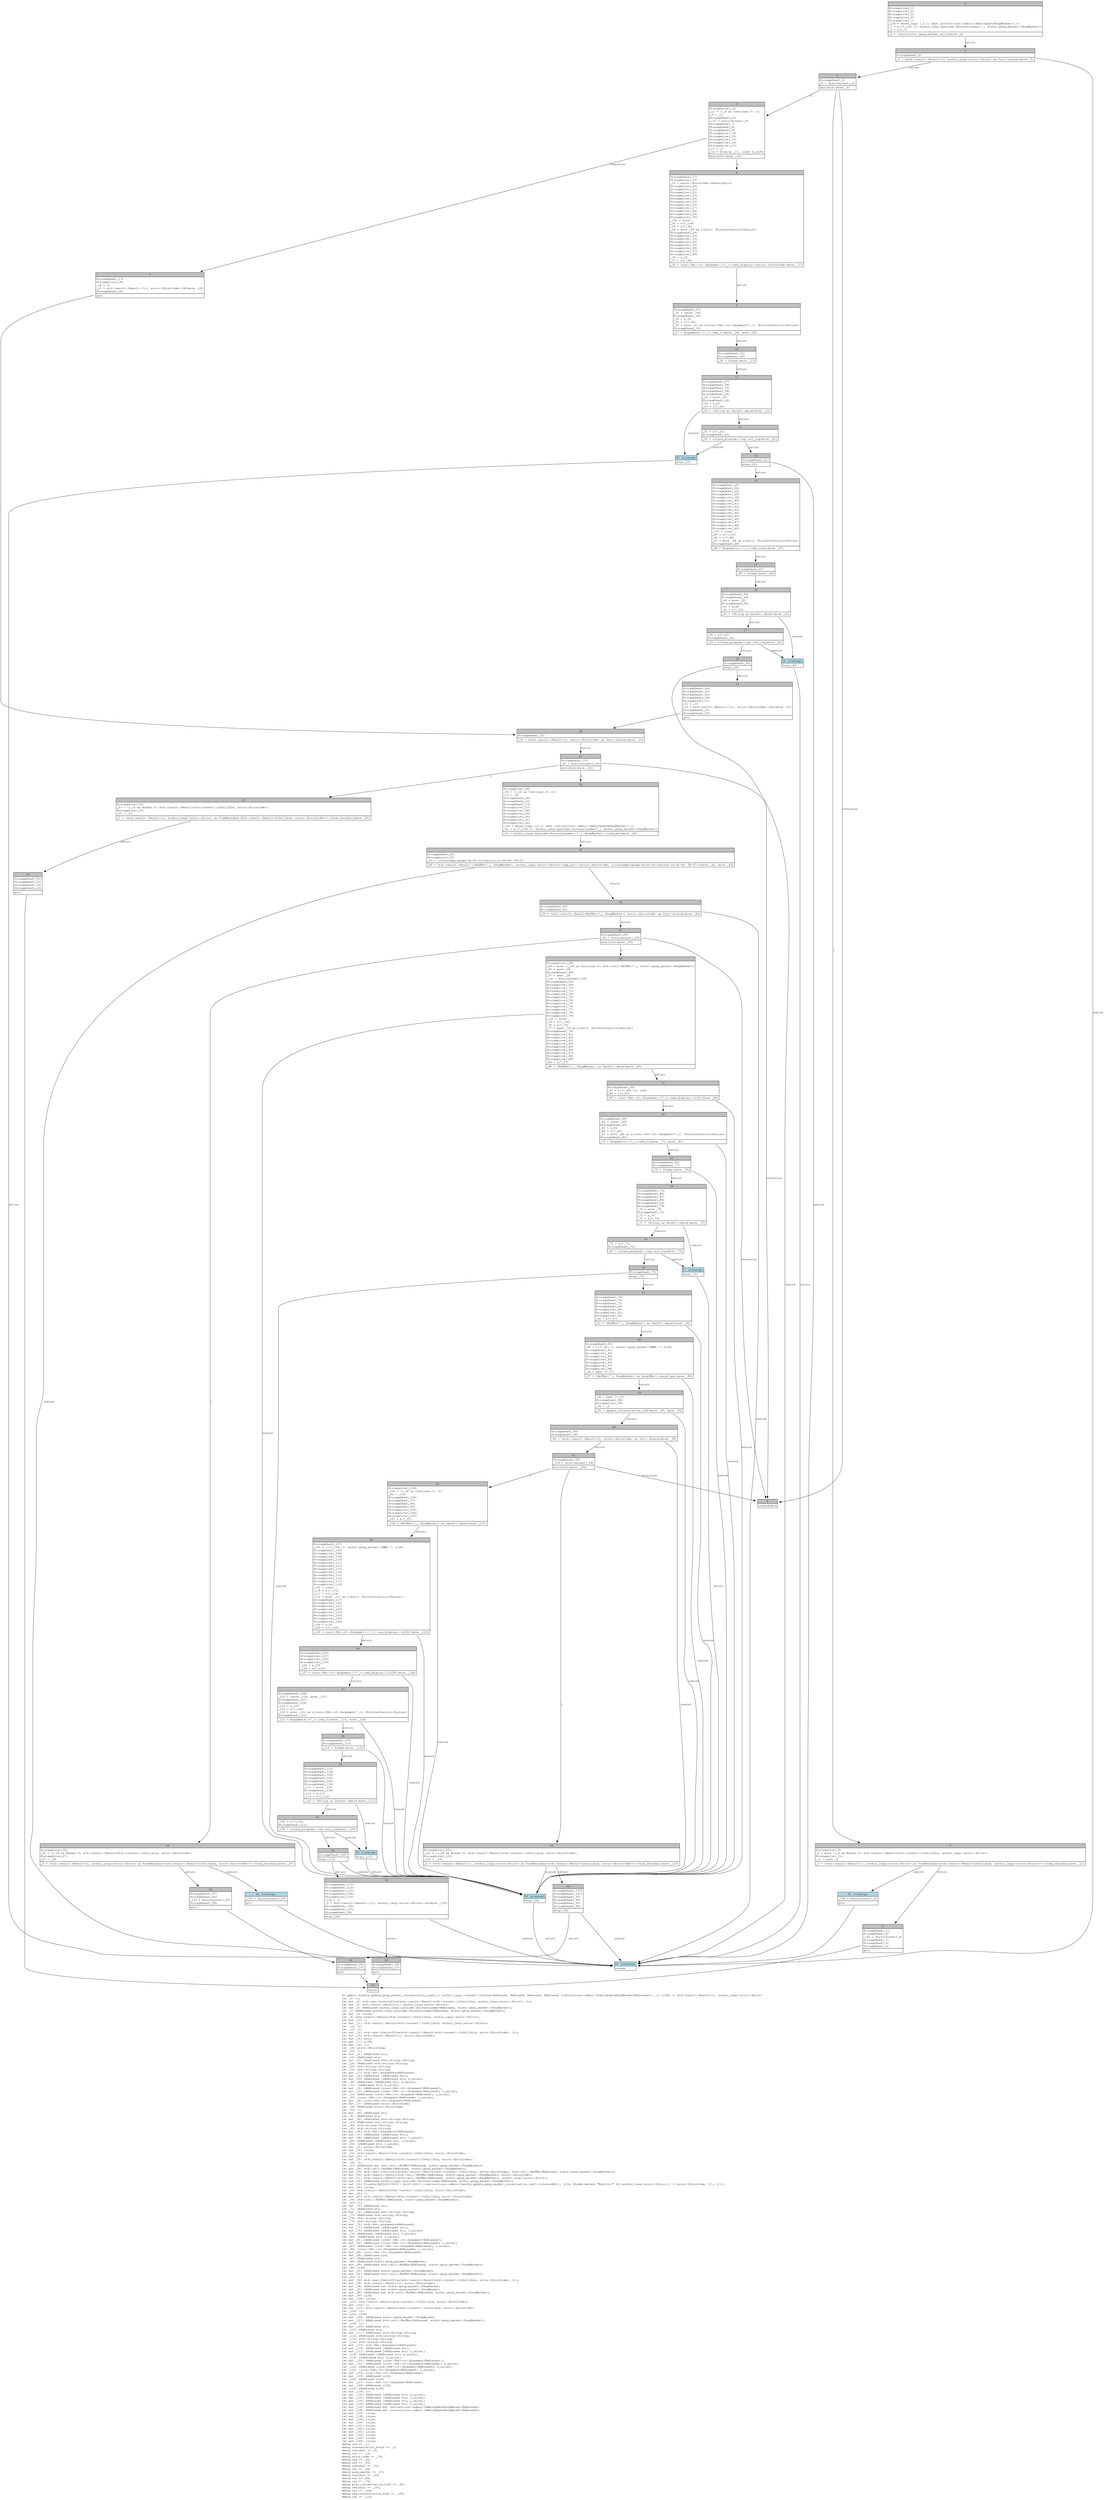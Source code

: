 digraph Mir_0_5613 {
    graph [fontname="Courier, monospace"];
    node [fontname="Courier, monospace"];
    edge [fontname="Courier, monospace"];
    label=<fn admin::handle_update_perp_market_concentration_coef(_1: anchor_lang::context::Context&lt;ReErased, ReErased, ReErased, ReErased, instructions::admin::AdminUpdatePerpMarket&lt;ReErased&gt;&gt;, _2: u128) -&gt; std::result::Result&lt;(), anchor_lang::error::Error&gt;<br align="left"/>let _3: ();<br align="left"/>let mut _4: std::ops::ControlFlow&lt;std::result::Result&lt;std::convert::Infallible, anchor_lang::error::Error&gt;, ()&gt;;<br align="left"/>let mut _5: std::result::Result&lt;(), anchor_lang::error::Error&gt;;<br align="left"/>let mut _6: &amp;ReErased anchor_lang::prelude::AccountLoader&lt;ReErased, state::perp_market::PerpMarket&gt;;<br align="left"/>let _7: &amp;ReErased anchor_lang::prelude::AccountLoader&lt;ReErased, state::perp_market::PerpMarket&gt;;<br align="left"/>let mut _8: isize;<br align="left"/>let _9: std::result::Result&lt;std::convert::Infallible, anchor_lang::error::Error&gt;;<br align="left"/>let mut _10: !;<br align="left"/>let mut _11: std::result::Result&lt;std::convert::Infallible, anchor_lang::error::Error&gt;;<br align="left"/>let _12: ();<br align="left"/>let _13: ();<br align="left"/>let mut _14: std::ops::ControlFlow&lt;std::result::Result&lt;std::convert::Infallible, error::ErrorCode&gt;, ()&gt;;<br align="left"/>let mut _15: std::result::Result&lt;(), error::ErrorCode&gt;;<br align="left"/>let mut _16: bool;<br align="left"/>let mut _17: u128;<br align="left"/>let mut _18: ();<br align="left"/>let _19: error::ErrorCode;<br align="left"/>let _20: ();<br align="left"/>let mut _21: &amp;ReErased str;<br align="left"/>let _22: &amp;ReErased str;<br align="left"/>let mut _23: &amp;ReErased std::string::String;<br align="left"/>let _24: &amp;ReErased std::string::String;<br align="left"/>let _25: std::string::String;<br align="left"/>let _26: std::string::String;<br align="left"/>let mut _27: std::fmt::Arguments&lt;ReErased&gt;;<br align="left"/>let mut _28: &amp;ReErased [&amp;ReErased str];<br align="left"/>let mut _29: &amp;ReErased [&amp;ReErased str; 2_usize];<br align="left"/>let _30: &amp;ReErased [&amp;ReErased str; 2_usize];<br align="left"/>let _31: [&amp;ReErased str; 2_usize];<br align="left"/>let mut _32: &amp;ReErased [core::fmt::rt::Argument&lt;ReErased&gt;];<br align="left"/>let mut _33: &amp;ReErased [core::fmt::rt::Argument&lt;ReErased&gt;; 1_usize];<br align="left"/>let _34: &amp;ReErased [core::fmt::rt::Argument&lt;ReErased&gt;; 1_usize];<br align="left"/>let _35: [core::fmt::rt::Argument&lt;ReErased&gt;; 1_usize];<br align="left"/>let mut _36: core::fmt::rt::Argument&lt;ReErased&gt;;<br align="left"/>let mut _37: &amp;ReErased error::ErrorCode;<br align="left"/>let _38: &amp;ReErased error::ErrorCode;<br align="left"/>let _39: ();<br align="left"/>let mut _40: &amp;ReErased str;<br align="left"/>let _41: &amp;ReErased str;<br align="left"/>let mut _42: &amp;ReErased std::string::String;<br align="left"/>let _43: &amp;ReErased std::string::String;<br align="left"/>let _44: std::string::String;<br align="left"/>let _45: std::string::String;<br align="left"/>let mut _46: std::fmt::Arguments&lt;ReErased&gt;;<br align="left"/>let mut _47: &amp;ReErased [&amp;ReErased str];<br align="left"/>let mut _48: &amp;ReErased [&amp;ReErased str; 1_usize];<br align="left"/>let _49: &amp;ReErased [&amp;ReErased str; 1_usize];<br align="left"/>let _50: [&amp;ReErased str; 1_usize];<br align="left"/>let mut _51: error::ErrorCode;<br align="left"/>let mut _52: isize;<br align="left"/>let _53: std::result::Result&lt;std::convert::Infallible, error::ErrorCode&gt;;<br align="left"/>let mut _54: !;<br align="left"/>let mut _55: std::result::Result&lt;std::convert::Infallible, error::ErrorCode&gt;;<br align="left"/>let _56: ();<br align="left"/>let _57: &amp;ReErased mut std::cell::RefMut&lt;ReErased, state::perp_market::PerpMarket&gt;;<br align="left"/>let mut _58: std::cell::RefMut&lt;ReErased, state::perp_market::PerpMarket&gt;;<br align="left"/>let mut _59: std::ops::ControlFlow&lt;std::result::Result&lt;std::convert::Infallible, error::ErrorCode&gt;, std::cell::RefMut&lt;ReErased, state::perp_market::PerpMarket&gt;&gt;;<br align="left"/>let mut _60: std::result::Result&lt;std::cell::RefMut&lt;ReErased, state::perp_market::PerpMarket&gt;, error::ErrorCode&gt;;<br align="left"/>let mut _61: std::result::Result&lt;std::cell::RefMut&lt;ReErased, state::perp_market::PerpMarket&gt;, anchor_lang::error::Error&gt;;<br align="left"/>let mut _62: &amp;ReErased anchor_lang::prelude::AccountLoader&lt;ReErased, state::perp_market::PerpMarket&gt;;<br align="left"/>let mut _63: Closure(DefId(0:5614 ~ drift[d311]::instructions::admin::handle_update_perp_market_concentration_coef::{closure#0}), [i32, Binder(extern &quot;RustCall&quot; fn((anchor_lang::error::Error,)) -&gt; error::ErrorCode, []), ()]);<br align="left"/>let mut _64: isize;<br align="left"/>let _65: std::result::Result&lt;std::convert::Infallible, error::ErrorCode&gt;;<br align="left"/>let mut _66: !;<br align="left"/>let mut _67: std::result::Result&lt;std::convert::Infallible, error::ErrorCode&gt;;<br align="left"/>let _68: std::cell::RefMut&lt;ReErased, state::perp_market::PerpMarket&gt;;<br align="left"/>let _69: ();<br align="left"/>let mut _70: &amp;ReErased str;<br align="left"/>let _71: &amp;ReErased str;<br align="left"/>let mut _72: &amp;ReErased std::string::String;<br align="left"/>let _73: &amp;ReErased std::string::String;<br align="left"/>let _74: std::string::String;<br align="left"/>let _75: std::string::String;<br align="left"/>let mut _76: std::fmt::Arguments&lt;ReErased&gt;;<br align="left"/>let mut _77: &amp;ReErased [&amp;ReErased str];<br align="left"/>let mut _78: &amp;ReErased [&amp;ReErased str; 1_usize];<br align="left"/>let _79: &amp;ReErased [&amp;ReErased str; 1_usize];<br align="left"/>let _80: [&amp;ReErased str; 1_usize];<br align="left"/>let mut _81: &amp;ReErased [core::fmt::rt::Argument&lt;ReErased&gt;];<br align="left"/>let mut _82: &amp;ReErased [core::fmt::rt::Argument&lt;ReErased&gt;; 1_usize];<br align="left"/>let _83: &amp;ReErased [core::fmt::rt::Argument&lt;ReErased&gt;; 1_usize];<br align="left"/>let _84: [core::fmt::rt::Argument&lt;ReErased&gt;; 1_usize];<br align="left"/>let mut _85: core::fmt::rt::Argument&lt;ReErased&gt;;<br align="left"/>let mut _86: &amp;ReErased u16;<br align="left"/>let _87: &amp;ReErased u16;<br align="left"/>let _88: &amp;ReErased state::perp_market::PerpMarket;<br align="left"/>let mut _89: &amp;ReErased std::cell::RefMut&lt;ReErased, state::perp_market::PerpMarket&gt;;<br align="left"/>let _90: u128;<br align="left"/>let mut _91: &amp;ReErased state::perp_market::PerpMarket;<br align="left"/>let mut _92: &amp;ReErased std::cell::RefMut&lt;ReErased, state::perp_market::PerpMarket&gt;;<br align="left"/>let _93: ();<br align="left"/>let mut _94: std::ops::ControlFlow&lt;std::result::Result&lt;std::convert::Infallible, error::ErrorCode&gt;, ()&gt;;<br align="left"/>let mut _95: std::result::Result&lt;(), error::ErrorCode&gt;;<br align="left"/>let mut _96: &amp;ReErased mut state::perp_market::PerpMarket;<br align="left"/>let mut _97: &amp;ReErased mut state::perp_market::PerpMarket;<br align="left"/>let mut _98: &amp;ReErased mut std::cell::RefMut&lt;ReErased, state::perp_market::PerpMarket&gt;;<br align="left"/>let mut _99: u128;<br align="left"/>let mut _100: isize;<br align="left"/>let _101: std::result::Result&lt;std::convert::Infallible, error::ErrorCode&gt;;<br align="left"/>let mut _102: !;<br align="left"/>let mut _103: std::result::Result&lt;std::convert::Infallible, error::ErrorCode&gt;;<br align="left"/>let _104: ();<br align="left"/>let _105: u128;<br align="left"/>let mut _106: &amp;ReErased state::perp_market::PerpMarket;<br align="left"/>let mut _107: &amp;ReErased std::cell::RefMut&lt;ReErased, state::perp_market::PerpMarket&gt;;<br align="left"/>let _108: ();<br align="left"/>let mut _109: &amp;ReErased str;<br align="left"/>let _110: &amp;ReErased str;<br align="left"/>let mut _111: &amp;ReErased std::string::String;<br align="left"/>let _112: &amp;ReErased std::string::String;<br align="left"/>let _113: std::string::String;<br align="left"/>let _114: std::string::String;<br align="left"/>let mut _115: std::fmt::Arguments&lt;ReErased&gt;;<br align="left"/>let mut _116: &amp;ReErased [&amp;ReErased str];<br align="left"/>let mut _117: &amp;ReErased [&amp;ReErased str; 2_usize];<br align="left"/>let _118: &amp;ReErased [&amp;ReErased str; 2_usize];<br align="left"/>let _119: [&amp;ReErased str; 2_usize];<br align="left"/>let mut _120: &amp;ReErased [core::fmt::rt::Argument&lt;ReErased&gt;];<br align="left"/>let mut _121: &amp;ReErased [core::fmt::rt::Argument&lt;ReErased&gt;; 2_usize];<br align="left"/>let _122: &amp;ReErased [core::fmt::rt::Argument&lt;ReErased&gt;; 2_usize];<br align="left"/>let _123: [core::fmt::rt::Argument&lt;ReErased&gt;; 2_usize];<br align="left"/>let mut _124: core::fmt::rt::Argument&lt;ReErased&gt;;<br align="left"/>let mut _125: &amp;ReErased u128;<br align="left"/>let _126: &amp;ReErased u128;<br align="left"/>let mut _127: core::fmt::rt::Argument&lt;ReErased&gt;;<br align="left"/>let mut _128: &amp;ReErased u128;<br align="left"/>let _129: &amp;ReErased u128;<br align="left"/>let mut _130: ();<br align="left"/>let mut _131: &amp;ReErased [&amp;ReErased str; 2_usize];<br align="left"/>let mut _132: &amp;ReErased [&amp;ReErased str; 1_usize];<br align="left"/>let mut _133: &amp;ReErased [&amp;ReErased str; 1_usize];<br align="left"/>let mut _134: &amp;ReErased [&amp;ReErased str; 2_usize];<br align="left"/>let mut _135: &amp;ReErased mut instructions::admin::AdminUpdatePerpMarket&lt;ReErased&gt;;<br align="left"/>let mut _136: &amp;ReErased mut instructions::admin::AdminUpdatePerpMarket&lt;ReErased&gt;;<br align="left"/>let mut _137: isize;<br align="left"/>let mut _138: isize;<br align="left"/>let mut _139: isize;<br align="left"/>let mut _140: isize;<br align="left"/>let mut _141: isize;<br align="left"/>let mut _142: isize;<br align="left"/>let mut _143: isize;<br align="left"/>let mut _144: isize;<br align="left"/>let mut _145: isize;<br align="left"/>let mut _146: isize;<br align="left"/>debug ctx =&gt; _1;<br align="left"/>debug concentration_scale =&gt; _2;<br align="left"/>debug residual =&gt; _9;<br align="left"/>debug val =&gt; _12;<br align="left"/>debug error_code =&gt; _19;<br align="left"/>debug res =&gt; _26;<br align="left"/>debug res =&gt; _45;<br align="left"/>debug residual =&gt; _53;<br align="left"/>debug val =&gt; _56;<br align="left"/>debug perp_market =&gt; _57;<br align="left"/>debug residual =&gt; _65;<br align="left"/>debug val =&gt; _68;<br align="left"/>debug res =&gt; _75;<br align="left"/>debug prev_concentration_coef =&gt; _90;<br align="left"/>debug residual =&gt; _101;<br align="left"/>debug val =&gt; _104;<br align="left"/>debug new_concentration_coef =&gt; _105;<br align="left"/>debug res =&gt; _114;<br align="left"/>>;
    bb0__0_5613 [shape="none", label=<<table border="0" cellborder="1" cellspacing="0"><tr><td bgcolor="gray" align="center" colspan="1">0</td></tr><tr><td align="left" balign="left">StorageLive(_3)<br/>StorageLive(_4)<br/>StorageLive(_5)<br/>StorageLive(_6)<br/>StorageLive(_7)<br/>_135 = deref_copy (_1.1: &amp;mut instructions::admin::AdminUpdatePerpMarket&lt;'_&gt;)<br/>_7 = &amp;((*_135).2: anchor_lang::prelude::AccountLoader&lt;'_, state::perp_market::PerpMarket&gt;)<br/>_6 = &amp;(*_7)<br/></td></tr><tr><td align="left">_5 = constraints::perp_market_valid(move _6)</td></tr></table>>];
    bb1__0_5613 [shape="none", label=<<table border="0" cellborder="1" cellspacing="0"><tr><td bgcolor="gray" align="center" colspan="1">1</td></tr><tr><td align="left" balign="left">StorageDead(_6)<br/></td></tr><tr><td align="left">_4 = &lt;std::result::Result&lt;(), anchor_lang::error::Error&gt; as Try&gt;::branch(move _5)</td></tr></table>>];
    bb2__0_5613 [shape="none", label=<<table border="0" cellborder="1" cellspacing="0"><tr><td bgcolor="gray" align="center" colspan="1">2</td></tr><tr><td align="left" balign="left">StorageDead(_5)<br/>_8 = discriminant(_4)<br/></td></tr><tr><td align="left">switchInt(move _8)</td></tr></table>>];
    bb3__0_5613 [shape="none", label=<<table border="0" cellborder="1" cellspacing="0"><tr><td bgcolor="gray" align="center" colspan="1">3</td></tr><tr><td align="left" balign="left">StorageLive(_12)<br/>_12 = ((_4 as Continue).0: ())<br/>_3 = _12<br/>StorageDead(_12)<br/>_137 = discriminant(_4)<br/>StorageDead(_7)<br/>StorageDead(_4)<br/>StorageDead(_3)<br/>StorageLive(_13)<br/>StorageLive(_14)<br/>StorageLive(_15)<br/>StorageLive(_16)<br/>StorageLive(_17)<br/>_17 = _2<br/>_16 = Gt(move _17, const 0_u128)<br/></td></tr><tr><td align="left">switchInt(move _16)</td></tr></table>>];
    bb4__0_5613 [shape="none", label=<<table border="0" cellborder="1" cellspacing="0"><tr><td bgcolor="gray" align="center" colspan="1">4</td></tr><tr><td align="left">unreachable</td></tr></table>>];
    bb5__0_5613 [shape="none", label=<<table border="0" cellborder="1" cellspacing="0"><tr><td bgcolor="gray" align="center" colspan="1">5</td></tr><tr><td align="left" balign="left">StorageLive(_9)<br/>_9 = move ((_4 as Break).0: std::result::Result&lt;std::convert::Infallible, anchor_lang::error::Error&gt;)<br/>StorageLive(_11)<br/>_11 = move _9<br/></td></tr><tr><td align="left">_0 = &lt;std::result::Result&lt;(), anchor_lang::error::Error&gt; as FromResidual&lt;std::result::Result&lt;Infallible, anchor_lang::error::Error&gt;&gt;&gt;::from_residual(move _11)</td></tr></table>>];
    bb6__0_5613 [shape="none", label=<<table border="0" cellborder="1" cellspacing="0"><tr><td bgcolor="gray" align="center" colspan="1">6</td></tr><tr><td align="left" balign="left">StorageDead(_11)<br/>StorageDead(_9)<br/>_143 = discriminant(_4)<br/>StorageDead(_7)<br/>StorageDead(_4)<br/>StorageDead(_3)<br/></td></tr><tr><td align="left">goto</td></tr></table>>];
    bb7__0_5613 [shape="none", label=<<table border="0" cellborder="1" cellspacing="0"><tr><td bgcolor="gray" align="center" colspan="1">7</td></tr><tr><td align="left" balign="left">StorageDead(_17)<br/>StorageLive(_18)<br/>_18 = ()<br/>_15 = std::result::Result::&lt;(), error::ErrorCode&gt;::Ok(move _18)<br/>StorageDead(_18)<br/></td></tr><tr><td align="left">goto</td></tr></table>>];
    bb8__0_5613 [shape="none", label=<<table border="0" cellborder="1" cellspacing="0"><tr><td bgcolor="gray" align="center" colspan="1">8</td></tr><tr><td align="left" balign="left">StorageDead(_17)<br/>StorageLive(_19)<br/>_19 = error::ErrorCode::DefaultError<br/>StorageLive(_20)<br/>StorageLive(_21)<br/>StorageLive(_22)<br/>StorageLive(_23)<br/>StorageLive(_24)<br/>StorageLive(_25)<br/>StorageLive(_26)<br/>StorageLive(_27)<br/>StorageLive(_28)<br/>StorageLive(_29)<br/>StorageLive(_30)<br/>_134 = const _<br/>_30 = &amp;(*_134)<br/>_29 = &amp;(*_30)<br/>_28 = move _29 as &amp;[&amp;str] (PointerCoercion(Unsize))<br/>StorageDead(_29)<br/>StorageLive(_32)<br/>StorageLive(_33)<br/>StorageLive(_34)<br/>StorageLive(_35)<br/>StorageLive(_36)<br/>StorageLive(_37)<br/>StorageLive(_38)<br/>_38 = &amp;_19<br/>_37 = &amp;(*_38)<br/></td></tr><tr><td align="left">_36 = core::fmt::rt::Argument::&lt;'_&gt;::new_display::&lt;error::ErrorCode&gt;(move _37)</td></tr></table>>];
    bb9__0_5613 [shape="none", label=<<table border="0" cellborder="1" cellspacing="0"><tr><td bgcolor="gray" align="center" colspan="1">9</td></tr><tr><td align="left" balign="left">StorageDead(_37)<br/>_35 = [move _36]<br/>StorageDead(_36)<br/>_34 = &amp;_35<br/>_33 = &amp;(*_34)<br/>_32 = move _33 as &amp;[core::fmt::rt::Argument&lt;'_&gt;] (PointerCoercion(Unsize))<br/>StorageDead(_33)<br/></td></tr><tr><td align="left">_27 = Arguments::&lt;'_&gt;::new_v1(move _28, move _32)</td></tr></table>>];
    bb10__0_5613 [shape="none", label=<<table border="0" cellborder="1" cellspacing="0"><tr><td bgcolor="gray" align="center" colspan="1">10</td></tr><tr><td align="left" balign="left">StorageDead(_32)<br/>StorageDead(_28)<br/></td></tr><tr><td align="left">_26 = format(move _27)</td></tr></table>>];
    bb11__0_5613 [shape="none", label=<<table border="0" cellborder="1" cellspacing="0"><tr><td bgcolor="gray" align="center" colspan="1">11</td></tr><tr><td align="left" balign="left">StorageDead(_27)<br/>StorageDead(_38)<br/>StorageDead(_35)<br/>StorageDead(_34)<br/>StorageDead(_30)<br/>_25 = move _26<br/>StorageDead(_26)<br/>_24 = &amp;_25<br/>_23 = &amp;(*_24)<br/></td></tr><tr><td align="left">_22 = &lt;String as Deref&gt;::deref(move _23)</td></tr></table>>];
    bb12__0_5613 [shape="none", label=<<table border="0" cellborder="1" cellspacing="0"><tr><td bgcolor="gray" align="center" colspan="1">12</td></tr><tr><td align="left" balign="left">_21 = &amp;(*_22)<br/>StorageDead(_23)<br/></td></tr><tr><td align="left">_20 = solana_program::log::sol_log(move _21)</td></tr></table>>];
    bb13__0_5613 [shape="none", label=<<table border="0" cellborder="1" cellspacing="0"><tr><td bgcolor="gray" align="center" colspan="1">13</td></tr><tr><td align="left" balign="left">StorageDead(_21)<br/></td></tr><tr><td align="left">drop(_25)</td></tr></table>>];
    bb14__0_5613 [shape="none", label=<<table border="0" cellborder="1" cellspacing="0"><tr><td bgcolor="gray" align="center" colspan="1">14</td></tr><tr><td align="left" balign="left">StorageDead(_25)<br/>StorageDead(_24)<br/>StorageDead(_22)<br/>StorageDead(_20)<br/>StorageLive(_39)<br/>StorageLive(_40)<br/>StorageLive(_41)<br/>StorageLive(_42)<br/>StorageLive(_43)<br/>StorageLive(_44)<br/>StorageLive(_45)<br/>StorageLive(_46)<br/>StorageLive(_47)<br/>StorageLive(_48)<br/>StorageLive(_49)<br/>_133 = const _<br/>_49 = &amp;(*_133)<br/>_48 = &amp;(*_49)<br/>_47 = move _48 as &amp;[&amp;str] (PointerCoercion(Unsize))<br/>StorageDead(_48)<br/></td></tr><tr><td align="left">_46 = Arguments::&lt;'_&gt;::new_const(move _47)</td></tr></table>>];
    bb15__0_5613 [shape="none", label=<<table border="0" cellborder="1" cellspacing="0"><tr><td bgcolor="gray" align="center" colspan="1">15</td></tr><tr><td align="left" balign="left">StorageDead(_47)<br/></td></tr><tr><td align="left">_45 = format(move _46)</td></tr></table>>];
    bb16__0_5613 [shape="none", label=<<table border="0" cellborder="1" cellspacing="0"><tr><td bgcolor="gray" align="center" colspan="1">16</td></tr><tr><td align="left" balign="left">StorageDead(_46)<br/>StorageDead(_49)<br/>_44 = move _45<br/>StorageDead(_45)<br/>_43 = &amp;_44<br/>_42 = &amp;(*_43)<br/></td></tr><tr><td align="left">_41 = &lt;String as Deref&gt;::deref(move _42)</td></tr></table>>];
    bb17__0_5613 [shape="none", label=<<table border="0" cellborder="1" cellspacing="0"><tr><td bgcolor="gray" align="center" colspan="1">17</td></tr><tr><td align="left" balign="left">_40 = &amp;(*_41)<br/>StorageDead(_42)<br/></td></tr><tr><td align="left">_39 = solana_program::log::sol_log(move _40)</td></tr></table>>];
    bb18__0_5613 [shape="none", label=<<table border="0" cellborder="1" cellspacing="0"><tr><td bgcolor="gray" align="center" colspan="1">18</td></tr><tr><td align="left" balign="left">StorageDead(_40)<br/></td></tr><tr><td align="left">drop(_44)</td></tr></table>>];
    bb19__0_5613 [shape="none", label=<<table border="0" cellborder="1" cellspacing="0"><tr><td bgcolor="gray" align="center" colspan="1">19</td></tr><tr><td align="left" balign="left">StorageDead(_44)<br/>StorageDead(_43)<br/>StorageDead(_41)<br/>StorageDead(_39)<br/>StorageLive(_51)<br/>_51 = _19<br/>_15 = std::result::Result::&lt;(), error::ErrorCode&gt;::Err(move _51)<br/>StorageDead(_51)<br/>StorageDead(_19)<br/></td></tr><tr><td align="left">goto</td></tr></table>>];
    bb20__0_5613 [shape="none", label=<<table border="0" cellborder="1" cellspacing="0"><tr><td bgcolor="gray" align="center" colspan="1">20</td></tr><tr><td align="left" balign="left">StorageDead(_16)<br/></td></tr><tr><td align="left">_14 = &lt;std::result::Result&lt;(), error::ErrorCode&gt; as Try&gt;::branch(move _15)</td></tr></table>>];
    bb21__0_5613 [shape="none", label=<<table border="0" cellborder="1" cellspacing="0"><tr><td bgcolor="gray" align="center" colspan="1">21</td></tr><tr><td align="left" balign="left">StorageDead(_15)<br/>_52 = discriminant(_14)<br/></td></tr><tr><td align="left">switchInt(move _52)</td></tr></table>>];
    bb22__0_5613 [shape="none", label=<<table border="0" cellborder="1" cellspacing="0"><tr><td bgcolor="gray" align="center" colspan="1">22</td></tr><tr><td align="left" balign="left">StorageLive(_56)<br/>_56 = ((_14 as Continue).0: ())<br/>_13 = _56<br/>StorageDead(_56)<br/>StorageDead(_14)<br/>StorageDead(_13)<br/>StorageLive(_57)<br/>StorageLive(_58)<br/>StorageLive(_59)<br/>StorageLive(_60)<br/>StorageLive(_61)<br/>StorageLive(_62)<br/>_136 = deref_copy (_1.1: &amp;mut instructions::admin::AdminUpdatePerpMarket&lt;'_&gt;)<br/>_62 = &amp;((*_136).2: anchor_lang::prelude::AccountLoader&lt;'_, state::perp_market::PerpMarket&gt;)<br/></td></tr><tr><td align="left">_61 = anchor_lang::prelude::AccountLoader::&lt;'_, PerpMarket&gt;::load_mut(move _62)</td></tr></table>>];
    bb23__0_5613 [shape="none", label=<<table border="0" cellborder="1" cellspacing="0"><tr><td bgcolor="gray" align="center" colspan="1">23</td></tr><tr><td align="left" balign="left">StorageLive(_53)<br/>_53 = ((_14 as Break).0: std::result::Result&lt;std::convert::Infallible, error::ErrorCode&gt;)<br/>StorageLive(_55)<br/>_55 = _53<br/></td></tr><tr><td align="left">_0 = &lt;std::result::Result&lt;(), anchor_lang::error::Error&gt; as FromResidual&lt;std::result::Result&lt;Infallible, error::ErrorCode&gt;&gt;&gt;::from_residual(move _55)</td></tr></table>>];
    bb24__0_5613 [shape="none", label=<<table border="0" cellborder="1" cellspacing="0"><tr><td bgcolor="gray" align="center" colspan="1">24</td></tr><tr><td align="left" balign="left">StorageDead(_55)<br/>StorageDead(_53)<br/>StorageDead(_14)<br/>StorageDead(_13)<br/></td></tr><tr><td align="left">goto</td></tr></table>>];
    bb25__0_5613 [shape="none", label=<<table border="0" cellborder="1" cellspacing="0"><tr><td bgcolor="gray" align="center" colspan="1">25</td></tr><tr><td align="left" balign="left">StorageDead(_62)<br/>StorageLive(_63)<br/>_63 = {closure@programs/drift/src/macros.rs:58:44: 58:47}<br/></td></tr><tr><td align="left">_60 = std::result::Result::&lt;RefMut&lt;'_, PerpMarket&gt;, anchor_lang::error::Error&gt;::map_err::&lt;error::ErrorCode, {closure@programs/drift/src/macros.rs:58:44: 58:47}&gt;(move _61, move _63)</td></tr></table>>];
    bb26__0_5613 [shape="none", label=<<table border="0" cellborder="1" cellspacing="0"><tr><td bgcolor="gray" align="center" colspan="1">26</td></tr><tr><td align="left" balign="left">StorageDead(_63)<br/>StorageDead(_61)<br/></td></tr><tr><td align="left">_59 = &lt;std::result::Result&lt;RefMut&lt;'_, PerpMarket&gt;, error::ErrorCode&gt; as Try&gt;::branch(move _60)</td></tr></table>>];
    bb27__0_5613 [shape="none", label=<<table border="0" cellborder="1" cellspacing="0"><tr><td bgcolor="gray" align="center" colspan="1">27</td></tr><tr><td align="left" balign="left">StorageDead(_60)<br/>_64 = discriminant(_59)<br/></td></tr><tr><td align="left">switchInt(move _64)</td></tr></table>>];
    bb28__0_5613 [shape="none", label=<<table border="0" cellborder="1" cellspacing="0"><tr><td bgcolor="gray" align="center" colspan="1">28</td></tr><tr><td align="left" balign="left">StorageLive(_68)<br/>_68 = move ((_59 as Continue).0: std::cell::RefMut&lt;'_, state::perp_market::PerpMarket&gt;)<br/>_58 = move _68<br/>StorageDead(_68)<br/>_57 = &amp;mut _58<br/>_141 = discriminant(_59)<br/>StorageDead(_59)<br/>StorageLive(_69)<br/>StorageLive(_70)<br/>StorageLive(_71)<br/>StorageLive(_72)<br/>StorageLive(_73)<br/>StorageLive(_74)<br/>StorageLive(_75)<br/>StorageLive(_76)<br/>StorageLive(_77)<br/>StorageLive(_78)<br/>StorageLive(_79)<br/>_132 = const _<br/>_79 = &amp;(*_132)<br/>_78 = &amp;(*_79)<br/>_77 = move _78 as &amp;[&amp;str] (PointerCoercion(Unsize))<br/>StorageDead(_78)<br/>StorageLive(_81)<br/>StorageLive(_82)<br/>StorageLive(_83)<br/>StorageLive(_84)<br/>StorageLive(_85)<br/>StorageLive(_86)<br/>StorageLive(_87)<br/>StorageLive(_88)<br/>StorageLive(_89)<br/>_89 = &amp;(*_57)<br/></td></tr><tr><td align="left">_88 = &lt;RefMut&lt;'_, PerpMarket&gt; as Deref&gt;::deref(move _89)</td></tr></table>>];
    bb29__0_5613 [shape="none", label=<<table border="0" cellborder="1" cellspacing="0"><tr><td bgcolor="gray" align="center" colspan="1">29</td></tr><tr><td align="left" balign="left">StorageLive(_65)<br/>_65 = ((_59 as Break).0: std::result::Result&lt;std::convert::Infallible, error::ErrorCode&gt;)<br/>StorageLive(_67)<br/>_67 = _65<br/></td></tr><tr><td align="left">_0 = &lt;std::result::Result&lt;(), anchor_lang::error::Error&gt; as FromResidual&lt;std::result::Result&lt;Infallible, error::ErrorCode&gt;&gt;&gt;::from_residual(move _67)</td></tr></table>>];
    bb30__0_5613 [shape="none", label=<<table border="0" cellborder="1" cellspacing="0"><tr><td bgcolor="gray" align="center" colspan="1">30</td></tr><tr><td align="left" balign="left">StorageDead(_67)<br/>StorageDead(_65)<br/>_139 = discriminant(_59)<br/>StorageDead(_59)<br/></td></tr><tr><td align="left">goto</td></tr></table>>];
    bb31__0_5613 [shape="none", label=<<table border="0" cellborder="1" cellspacing="0"><tr><td bgcolor="gray" align="center" colspan="1">31</td></tr><tr><td align="left" balign="left">StorageDead(_89)<br/>_87 = &amp;((*_88).21: u16)<br/>_86 = &amp;(*_87)<br/></td></tr><tr><td align="left">_85 = core::fmt::rt::Argument::&lt;'_&gt;::new_display::&lt;u16&gt;(move _86)</td></tr></table>>];
    bb32__0_5613 [shape="none", label=<<table border="0" cellborder="1" cellspacing="0"><tr><td bgcolor="gray" align="center" colspan="1">32</td></tr><tr><td align="left" balign="left">StorageDead(_86)<br/>_84 = [move _85]<br/>StorageDead(_85)<br/>_83 = &amp;_84<br/>_82 = &amp;(*_83)<br/>_81 = move _82 as &amp;[core::fmt::rt::Argument&lt;'_&gt;] (PointerCoercion(Unsize))<br/>StorageDead(_82)<br/></td></tr><tr><td align="left">_76 = Arguments::&lt;'_&gt;::new_v1(move _77, move _81)</td></tr></table>>];
    bb33__0_5613 [shape="none", label=<<table border="0" cellborder="1" cellspacing="0"><tr><td bgcolor="gray" align="center" colspan="1">33</td></tr><tr><td align="left" balign="left">StorageDead(_81)<br/>StorageDead(_77)<br/></td></tr><tr><td align="left">_75 = format(move _76)</td></tr></table>>];
    bb34__0_5613 [shape="none", label=<<table border="0" cellborder="1" cellspacing="0"><tr><td bgcolor="gray" align="center" colspan="1">34</td></tr><tr><td align="left" balign="left">StorageDead(_76)<br/>StorageDead(_88)<br/>StorageDead(_87)<br/>StorageDead(_84)<br/>StorageDead(_83)<br/>StorageDead(_79)<br/>_74 = move _75<br/>StorageDead(_75)<br/>_73 = &amp;_74<br/>_72 = &amp;(*_73)<br/></td></tr><tr><td align="left">_71 = &lt;String as Deref&gt;::deref(move _72)</td></tr></table>>];
    bb35__0_5613 [shape="none", label=<<table border="0" cellborder="1" cellspacing="0"><tr><td bgcolor="gray" align="center" colspan="1">35</td></tr><tr><td align="left" balign="left">_70 = &amp;(*_71)<br/>StorageDead(_72)<br/></td></tr><tr><td align="left">_69 = solana_program::log::sol_log(move _70)</td></tr></table>>];
    bb36__0_5613 [shape="none", label=<<table border="0" cellborder="1" cellspacing="0"><tr><td bgcolor="gray" align="center" colspan="1">36</td></tr><tr><td align="left" balign="left">StorageDead(_70)<br/></td></tr><tr><td align="left">drop(_74)</td></tr></table>>];
    bb37__0_5613 [shape="none", label=<<table border="0" cellborder="1" cellspacing="0"><tr><td bgcolor="gray" align="center" colspan="1">37</td></tr><tr><td align="left" balign="left">StorageDead(_74)<br/>StorageDead(_73)<br/>StorageDead(_71)<br/>StorageDead(_69)<br/>StorageLive(_90)<br/>StorageLive(_91)<br/>StorageLive(_92)<br/>_92 = &amp;(*_57)<br/></td></tr><tr><td align="left">_91 = &lt;RefMut&lt;'_, PerpMarket&gt; as Deref&gt;::deref(move _92)</td></tr></table>>];
    bb38__0_5613 [shape="none", label=<<table border="0" cellborder="1" cellspacing="0"><tr><td bgcolor="gray" align="center" colspan="1">38</td></tr><tr><td align="left" balign="left">StorageDead(_92)<br/>_90 = (((*_91).1: state::perp_market::AMM).7: u128)<br/>StorageDead(_91)<br/>StorageLive(_93)<br/>StorageLive(_94)<br/>StorageLive(_95)<br/>StorageLive(_96)<br/>StorageLive(_97)<br/>StorageLive(_98)<br/>_98 = &amp;mut (*_57)<br/></td></tr><tr><td align="left">_97 = &lt;RefMut&lt;'_, PerpMarket&gt; as DerefMut&gt;::deref_mut(move _98)</td></tr></table>>];
    bb39__0_5613 [shape="none", label=<<table border="0" cellborder="1" cellspacing="0"><tr><td bgcolor="gray" align="center" colspan="1">39</td></tr><tr><td align="left" balign="left">_96 = &amp;mut (*_97)<br/>StorageDead(_98)<br/>StorageLive(_99)<br/>_99 = _2<br/></td></tr><tr><td align="left">_95 = update_concentration_coef(move _96, move _99)</td></tr></table>>];
    bb40__0_5613 [shape="none", label=<<table border="0" cellborder="1" cellspacing="0"><tr><td bgcolor="gray" align="center" colspan="1">40</td></tr><tr><td align="left" balign="left">StorageDead(_99)<br/>StorageDead(_96)<br/></td></tr><tr><td align="left">_94 = &lt;std::result::Result&lt;(), error::ErrorCode&gt; as Try&gt;::branch(move _95)</td></tr></table>>];
    bb41__0_5613 [shape="none", label=<<table border="0" cellborder="1" cellspacing="0"><tr><td bgcolor="gray" align="center" colspan="1">41</td></tr><tr><td align="left" balign="left">StorageDead(_95)<br/>_100 = discriminant(_94)<br/></td></tr><tr><td align="left">switchInt(move _100)</td></tr></table>>];
    bb42__0_5613 [shape="none", label=<<table border="0" cellborder="1" cellspacing="0"><tr><td bgcolor="gray" align="center" colspan="1">42</td></tr><tr><td align="left" balign="left">StorageLive(_104)<br/>_104 = ((_94 as Continue).0: ())<br/>_93 = _104<br/>StorageDead(_104)<br/>StorageDead(_97)<br/>StorageDead(_94)<br/>StorageDead(_93)<br/>StorageLive(_105)<br/>StorageLive(_106)<br/>StorageLive(_107)<br/>_107 = &amp;(*_57)<br/></td></tr><tr><td align="left">_106 = &lt;RefMut&lt;'_, PerpMarket&gt; as Deref&gt;::deref(move _107)</td></tr></table>>];
    bb43__0_5613 [shape="none", label=<<table border="0" cellborder="1" cellspacing="0"><tr><td bgcolor="gray" align="center" colspan="1">43</td></tr><tr><td align="left" balign="left">StorageLive(_101)<br/>_101 = ((_94 as Break).0: std::result::Result&lt;std::convert::Infallible, error::ErrorCode&gt;)<br/>StorageLive(_103)<br/>_103 = _101<br/></td></tr><tr><td align="left">_0 = &lt;std::result::Result&lt;(), anchor_lang::error::Error&gt; as FromResidual&lt;std::result::Result&lt;Infallible, error::ErrorCode&gt;&gt;&gt;::from_residual(move _103)</td></tr></table>>];
    bb44__0_5613 [shape="none", label=<<table border="0" cellborder="1" cellspacing="0"><tr><td bgcolor="gray" align="center" colspan="1">44</td></tr><tr><td align="left" balign="left">StorageDead(_103)<br/>StorageDead(_101)<br/>StorageDead(_97)<br/>StorageDead(_94)<br/>StorageDead(_93)<br/>StorageDead(_90)<br/></td></tr><tr><td align="left">drop(_58)</td></tr></table>>];
    bb45__0_5613 [shape="none", label=<<table border="0" cellborder="1" cellspacing="0"><tr><td bgcolor="gray" align="center" colspan="1">45</td></tr><tr><td align="left" balign="left">StorageDead(_107)<br/>_105 = (((*_106).1: state::perp_market::AMM).7: u128)<br/>StorageDead(_106)<br/>StorageLive(_108)<br/>StorageLive(_109)<br/>StorageLive(_110)<br/>StorageLive(_111)<br/>StorageLive(_112)<br/>StorageLive(_113)<br/>StorageLive(_114)<br/>StorageLive(_115)<br/>StorageLive(_116)<br/>StorageLive(_117)<br/>StorageLive(_118)<br/>_131 = const _<br/>_118 = &amp;(*_131)<br/>_117 = &amp;(*_118)<br/>_116 = move _117 as &amp;[&amp;str] (PointerCoercion(Unsize))<br/>StorageDead(_117)<br/>StorageLive(_120)<br/>StorageLive(_121)<br/>StorageLive(_122)<br/>StorageLive(_123)<br/>StorageLive(_124)<br/>StorageLive(_125)<br/>StorageLive(_126)<br/>_126 = &amp;_90<br/>_125 = &amp;(*_126)<br/></td></tr><tr><td align="left">_124 = core::fmt::rt::Argument::&lt;'_&gt;::new_display::&lt;u128&gt;(move _125)</td></tr></table>>];
    bb46__0_5613 [shape="none", label=<<table border="0" cellborder="1" cellspacing="0"><tr><td bgcolor="gray" align="center" colspan="1">46</td></tr><tr><td align="left" balign="left">StorageDead(_125)<br/>StorageLive(_127)<br/>StorageLive(_128)<br/>StorageLive(_129)<br/>_129 = &amp;_105<br/>_128 = &amp;(*_129)<br/></td></tr><tr><td align="left">_127 = core::fmt::rt::Argument::&lt;'_&gt;::new_display::&lt;u128&gt;(move _128)</td></tr></table>>];
    bb47__0_5613 [shape="none", label=<<table border="0" cellborder="1" cellspacing="0"><tr><td bgcolor="gray" align="center" colspan="1">47</td></tr><tr><td align="left" balign="left">StorageDead(_128)<br/>_123 = [move _124, move _127]<br/>StorageDead(_127)<br/>StorageDead(_124)<br/>_122 = &amp;_123<br/>_121 = &amp;(*_122)<br/>_120 = move _121 as &amp;[core::fmt::rt::Argument&lt;'_&gt;] (PointerCoercion(Unsize))<br/>StorageDead(_121)<br/></td></tr><tr><td align="left">_115 = Arguments::&lt;'_&gt;::new_v1(move _116, move _120)</td></tr></table>>];
    bb48__0_5613 [shape="none", label=<<table border="0" cellborder="1" cellspacing="0"><tr><td bgcolor="gray" align="center" colspan="1">48</td></tr><tr><td align="left" balign="left">StorageDead(_120)<br/>StorageDead(_116)<br/></td></tr><tr><td align="left">_114 = format(move _115)</td></tr></table>>];
    bb49__0_5613 [shape="none", label=<<table border="0" cellborder="1" cellspacing="0"><tr><td bgcolor="gray" align="center" colspan="1">49</td></tr><tr><td align="left" balign="left">StorageDead(_115)<br/>StorageDead(_129)<br/>StorageDead(_126)<br/>StorageDead(_123)<br/>StorageDead(_122)<br/>StorageDead(_118)<br/>_113 = move _114<br/>StorageDead(_114)<br/>_112 = &amp;_113<br/>_111 = &amp;(*_112)<br/></td></tr><tr><td align="left">_110 = &lt;String as Deref&gt;::deref(move _111)</td></tr></table>>];
    bb50__0_5613 [shape="none", label=<<table border="0" cellborder="1" cellspacing="0"><tr><td bgcolor="gray" align="center" colspan="1">50</td></tr><tr><td align="left" balign="left">_109 = &amp;(*_110)<br/>StorageDead(_111)<br/></td></tr><tr><td align="left">_108 = solana_program::log::sol_log(move _109)</td></tr></table>>];
    bb51__0_5613 [shape="none", label=<<table border="0" cellborder="1" cellspacing="0"><tr><td bgcolor="gray" align="center" colspan="1">51</td></tr><tr><td align="left" balign="left">StorageDead(_109)<br/></td></tr><tr><td align="left">drop(_113)</td></tr></table>>];
    bb52__0_5613 [shape="none", label=<<table border="0" cellborder="1" cellspacing="0"><tr><td bgcolor="gray" align="center" colspan="1">52</td></tr><tr><td align="left" balign="left">StorageDead(_113)<br/>StorageDead(_112)<br/>StorageDead(_110)<br/>StorageDead(_108)<br/>StorageLive(_130)<br/>_130 = ()<br/>_0 = std::result::Result::&lt;(), anchor_lang::error::Error&gt;::Ok(move _130)<br/>StorageDead(_130)<br/>StorageDead(_105)<br/>StorageDead(_90)<br/></td></tr><tr><td align="left">drop(_58)</td></tr></table>>];
    bb53__0_5613 [shape="none", label=<<table border="0" cellborder="1" cellspacing="0"><tr><td bgcolor="gray" align="center" colspan="1">53</td></tr><tr><td align="left" balign="left">StorageDead(_58)<br/>StorageDead(_57)<br/></td></tr><tr><td align="left">goto</td></tr></table>>];
    bb54__0_5613 [shape="none", label=<<table border="0" cellborder="1" cellspacing="0"><tr><td bgcolor="gray" align="center" colspan="1">54</td></tr><tr><td align="left" balign="left">StorageDead(_58)<br/>StorageDead(_57)<br/></td></tr><tr><td align="left">goto</td></tr></table>>];
    bb55__0_5613 [shape="none", label=<<table border="0" cellborder="1" cellspacing="0"><tr><td bgcolor="gray" align="center" colspan="1">55</td></tr><tr><td align="left">return</td></tr></table>>];
    bb56__0_5613 [shape="none", label=<<table border="0" cellborder="1" cellspacing="0"><tr><td bgcolor="lightblue" align="center" colspan="1">56 (cleanup)</td></tr><tr><td align="left">drop(_113)</td></tr></table>>];
    bb57__0_5613 [shape="none", label=<<table border="0" cellborder="1" cellspacing="0"><tr><td bgcolor="lightblue" align="center" colspan="1">57 (cleanup)</td></tr><tr><td align="left">drop(_74)</td></tr></table>>];
    bb58__0_5613 [shape="none", label=<<table border="0" cellborder="1" cellspacing="0"><tr><td bgcolor="lightblue" align="center" colspan="1">58 (cleanup)</td></tr><tr><td align="left">drop(_58)</td></tr></table>>];
    bb59__0_5613 [shape="none", label=<<table border="0" cellborder="1" cellspacing="0"><tr><td bgcolor="lightblue" align="center" colspan="1">59 (cleanup)</td></tr><tr><td align="left">drop(_44)</td></tr></table>>];
    bb60__0_5613 [shape="none", label=<<table border="0" cellborder="1" cellspacing="0"><tr><td bgcolor="lightblue" align="center" colspan="1">60 (cleanup)</td></tr><tr><td align="left">drop(_25)</td></tr></table>>];
    bb61__0_5613 [shape="none", label=<<table border="0" cellborder="1" cellspacing="0"><tr><td bgcolor="lightblue" align="center" colspan="1">61 (cleanup)</td></tr><tr><td align="left">resume</td></tr></table>>];
    bb62__0_5613 [shape="none", label=<<table border="0" cellborder="1" cellspacing="0"><tr><td bgcolor="lightblue" align="center" colspan="1">62 (cleanup)</td></tr><tr><td align="left" balign="left">_145 = discriminant(_59)<br/></td></tr><tr><td align="left">goto</td></tr></table>>];
    bb63__0_5613 [shape="none", label=<<table border="0" cellborder="1" cellspacing="0"><tr><td bgcolor="lightblue" align="center" colspan="1">63 (cleanup)</td></tr><tr><td align="left" balign="left">_146 = discriminant(_4)<br/></td></tr><tr><td align="left">goto</td></tr></table>>];
    bb0__0_5613 -> bb1__0_5613 [label="return"];
    bb1__0_5613 -> bb2__0_5613 [label="return"];
    bb1__0_5613 -> bb61__0_5613 [label="unwind"];
    bb2__0_5613 -> bb3__0_5613 [label="0"];
    bb2__0_5613 -> bb5__0_5613 [label="1"];
    bb2__0_5613 -> bb4__0_5613 [label="otherwise"];
    bb3__0_5613 -> bb8__0_5613 [label="0"];
    bb3__0_5613 -> bb7__0_5613 [label="otherwise"];
    bb5__0_5613 -> bb6__0_5613 [label="return"];
    bb5__0_5613 -> bb63__0_5613 [label="unwind"];
    bb6__0_5613 -> bb55__0_5613 [label=""];
    bb7__0_5613 -> bb20__0_5613 [label=""];
    bb8__0_5613 -> bb9__0_5613 [label="return"];
    bb9__0_5613 -> bb10__0_5613 [label="return"];
    bb10__0_5613 -> bb11__0_5613 [label="return"];
    bb11__0_5613 -> bb12__0_5613 [label="return"];
    bb11__0_5613 -> bb60__0_5613 [label="unwind"];
    bb12__0_5613 -> bb13__0_5613 [label="return"];
    bb12__0_5613 -> bb60__0_5613 [label="unwind"];
    bb13__0_5613 -> bb14__0_5613 [label="return"];
    bb13__0_5613 -> bb61__0_5613 [label="unwind"];
    bb14__0_5613 -> bb15__0_5613 [label="return"];
    bb15__0_5613 -> bb16__0_5613 [label="return"];
    bb16__0_5613 -> bb17__0_5613 [label="return"];
    bb16__0_5613 -> bb59__0_5613 [label="unwind"];
    bb17__0_5613 -> bb18__0_5613 [label="return"];
    bb17__0_5613 -> bb59__0_5613 [label="unwind"];
    bb18__0_5613 -> bb19__0_5613 [label="return"];
    bb18__0_5613 -> bb61__0_5613 [label="unwind"];
    bb19__0_5613 -> bb20__0_5613 [label=""];
    bb20__0_5613 -> bb21__0_5613 [label="return"];
    bb21__0_5613 -> bb22__0_5613 [label="0"];
    bb21__0_5613 -> bb23__0_5613 [label="1"];
    bb21__0_5613 -> bb4__0_5613 [label="otherwise"];
    bb22__0_5613 -> bb25__0_5613 [label="return"];
    bb23__0_5613 -> bb24__0_5613 [label="return"];
    bb24__0_5613 -> bb55__0_5613 [label=""];
    bb25__0_5613 -> bb26__0_5613 [label="return"];
    bb25__0_5613 -> bb61__0_5613 [label="unwind"];
    bb26__0_5613 -> bb27__0_5613 [label="return"];
    bb26__0_5613 -> bb61__0_5613 [label="unwind"];
    bb27__0_5613 -> bb28__0_5613 [label="0"];
    bb27__0_5613 -> bb29__0_5613 [label="1"];
    bb27__0_5613 -> bb4__0_5613 [label="otherwise"];
    bb28__0_5613 -> bb31__0_5613 [label="return"];
    bb28__0_5613 -> bb58__0_5613 [label="unwind"];
    bb29__0_5613 -> bb30__0_5613 [label="return"];
    bb29__0_5613 -> bb62__0_5613 [label="unwind"];
    bb30__0_5613 -> bb54__0_5613 [label=""];
    bb31__0_5613 -> bb32__0_5613 [label="return"];
    bb31__0_5613 -> bb58__0_5613 [label="unwind"];
    bb32__0_5613 -> bb33__0_5613 [label="return"];
    bb32__0_5613 -> bb58__0_5613 [label="unwind"];
    bb33__0_5613 -> bb34__0_5613 [label="return"];
    bb33__0_5613 -> bb58__0_5613 [label="unwind"];
    bb34__0_5613 -> bb35__0_5613 [label="return"];
    bb34__0_5613 -> bb57__0_5613 [label="unwind"];
    bb35__0_5613 -> bb36__0_5613 [label="return"];
    bb35__0_5613 -> bb57__0_5613 [label="unwind"];
    bb36__0_5613 -> bb37__0_5613 [label="return"];
    bb36__0_5613 -> bb58__0_5613 [label="unwind"];
    bb37__0_5613 -> bb38__0_5613 [label="return"];
    bb37__0_5613 -> bb58__0_5613 [label="unwind"];
    bb38__0_5613 -> bb39__0_5613 [label="return"];
    bb38__0_5613 -> bb58__0_5613 [label="unwind"];
    bb39__0_5613 -> bb40__0_5613 [label="return"];
    bb39__0_5613 -> bb58__0_5613 [label="unwind"];
    bb40__0_5613 -> bb41__0_5613 [label="return"];
    bb40__0_5613 -> bb58__0_5613 [label="unwind"];
    bb41__0_5613 -> bb42__0_5613 [label="0"];
    bb41__0_5613 -> bb43__0_5613 [label="1"];
    bb41__0_5613 -> bb4__0_5613 [label="otherwise"];
    bb42__0_5613 -> bb45__0_5613 [label="return"];
    bb42__0_5613 -> bb58__0_5613 [label="unwind"];
    bb43__0_5613 -> bb44__0_5613 [label="return"];
    bb43__0_5613 -> bb58__0_5613 [label="unwind"];
    bb44__0_5613 -> bb54__0_5613 [label="return"];
    bb44__0_5613 -> bb61__0_5613 [label="unwind"];
    bb45__0_5613 -> bb46__0_5613 [label="return"];
    bb45__0_5613 -> bb58__0_5613 [label="unwind"];
    bb46__0_5613 -> bb47__0_5613 [label="return"];
    bb46__0_5613 -> bb58__0_5613 [label="unwind"];
    bb47__0_5613 -> bb48__0_5613 [label="return"];
    bb47__0_5613 -> bb58__0_5613 [label="unwind"];
    bb48__0_5613 -> bb49__0_5613 [label="return"];
    bb48__0_5613 -> bb58__0_5613 [label="unwind"];
    bb49__0_5613 -> bb50__0_5613 [label="return"];
    bb49__0_5613 -> bb56__0_5613 [label="unwind"];
    bb50__0_5613 -> bb51__0_5613 [label="return"];
    bb50__0_5613 -> bb56__0_5613 [label="unwind"];
    bb51__0_5613 -> bb52__0_5613 [label="return"];
    bb51__0_5613 -> bb58__0_5613 [label="unwind"];
    bb52__0_5613 -> bb53__0_5613 [label="return"];
    bb52__0_5613 -> bb61__0_5613 [label="unwind"];
    bb53__0_5613 -> bb55__0_5613 [label=""];
    bb54__0_5613 -> bb55__0_5613 [label=""];
    bb56__0_5613 -> bb58__0_5613 [label="return"];
    bb57__0_5613 -> bb58__0_5613 [label="return"];
    bb58__0_5613 -> bb61__0_5613 [label="return"];
    bb59__0_5613 -> bb61__0_5613 [label="return"];
    bb60__0_5613 -> bb61__0_5613 [label="return"];
    bb62__0_5613 -> bb61__0_5613 [label=""];
    bb63__0_5613 -> bb61__0_5613 [label=""];
}
